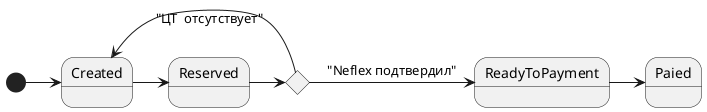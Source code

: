 @startuml
'https://plantuml.com/state-diagram
state x <<choice>>

[*] -> Created
Created -> Reserved
Reserved -> x
x -> ReadyToPayment:"Neflex подтвердил"
x -> Created:"ЦТ  отсутствует"
ReadyToPayment -> Paied
@enduml